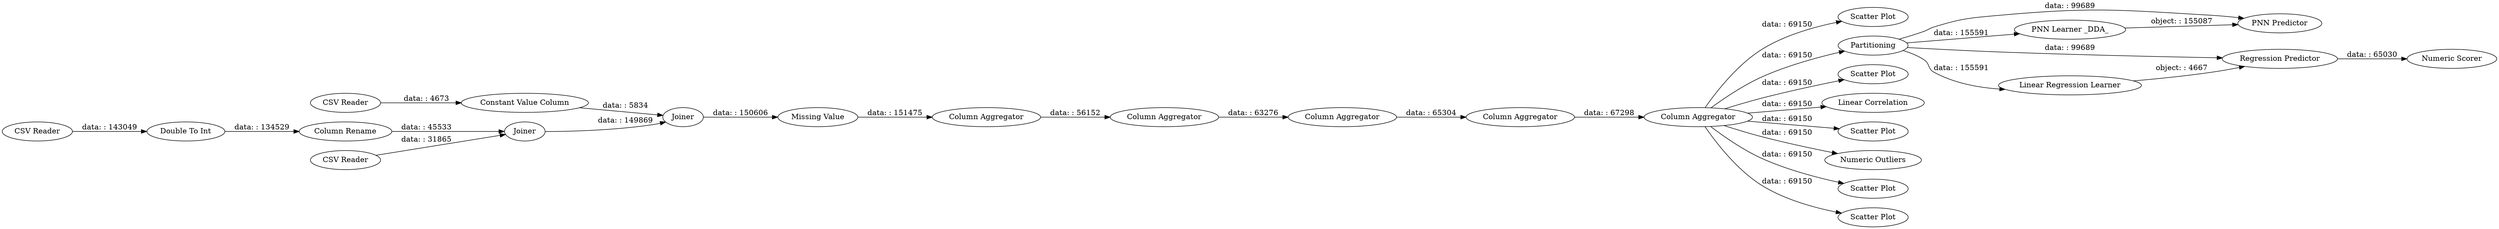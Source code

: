 digraph {
	"7542301003707765540_6" [label=Joiner]
	"7542301003707765540_14" [label="Column Aggregator"]
	"7542301003707765540_18" [label="Column Aggregator"]
	"7542301003707765540_1" [label="CSV Reader"]
	"7542301003707765540_15" [label="Double To Int"]
	"7542301003707765540_24" [label="Scatter Plot"]
	"7542301003707765540_3" [label="CSV Reader"]
	"7542301003707765540_4" [label="CSV Reader"]
	"7542301003707765540_23" [label="Column Aggregator"]
	"7542301003707765540_7" [label=Joiner]
	"7542301003707765540_32" [label="PNN Predictor"]
	"7542301003707765540_9" [label="Constant Value Column"]
	"7542301003707765540_29" [label=Partitioning]
	"7542301003707765540_19" [label="Scatter Plot"]
	"7542301003707765540_25" [label="Linear Correlation"]
	"7542301003707765540_21" [label="Scatter Plot"]
	"7542301003707765540_30" [label="Numeric Outliers"]
	"7542301003707765540_16" [label="Column Aggregator"]
	"7542301003707765540_10" [label="Missing Value"]
	"7542301003707765540_22" [label="Scatter Plot"]
	"7542301003707765540_28" [label="Numeric Scorer"]
	"7542301003707765540_26" [label="Linear Regression Learner"]
	"7542301003707765540_5" [label="Column Rename"]
	"7542301003707765540_17" [label="Column Aggregator"]
	"7542301003707765540_27" [label="Regression Predictor"]
	"7542301003707765540_31" [label="PNN Learner _DDA_"]
	"7542301003707765540_20" [label="Scatter Plot"]
	"7542301003707765540_23" -> "7542301003707765540_14" [label="data: : 56152"]
	"7542301003707765540_29" -> "7542301003707765540_32" [label="data: : 99689"]
	"7542301003707765540_9" -> "7542301003707765540_7" [label="data: : 5834"]
	"7542301003707765540_31" -> "7542301003707765540_32" [label="object: : 155087"]
	"7542301003707765540_29" -> "7542301003707765540_31" [label="data: : 155591"]
	"7542301003707765540_18" -> "7542301003707765540_30" [label="data: : 69150"]
	"7542301003707765540_17" -> "7542301003707765540_18" [label="data: : 67298"]
	"7542301003707765540_18" -> "7542301003707765540_19" [label="data: : 69150"]
	"7542301003707765540_18" -> "7542301003707765540_25" [label="data: : 69150"]
	"7542301003707765540_26" -> "7542301003707765540_27" [label="object: : 4667"]
	"7542301003707765540_29" -> "7542301003707765540_26" [label="data: : 155591"]
	"7542301003707765540_16" -> "7542301003707765540_17" [label="data: : 65304"]
	"7542301003707765540_18" -> "7542301003707765540_20" [label="data: : 69150"]
	"7542301003707765540_18" -> "7542301003707765540_29" [label="data: : 69150"]
	"7542301003707765540_18" -> "7542301003707765540_22" [label="data: : 69150"]
	"7542301003707765540_18" -> "7542301003707765540_24" [label="data: : 69150"]
	"7542301003707765540_1" -> "7542301003707765540_15" [label="data: : 143049"]
	"7542301003707765540_7" -> "7542301003707765540_10" [label="data: : 150606"]
	"7542301003707765540_4" -> "7542301003707765540_6" [label="data: : 31865"]
	"7542301003707765540_10" -> "7542301003707765540_23" [label="data: : 151475"]
	"7542301003707765540_6" -> "7542301003707765540_7" [label="data: : 149869"]
	"7542301003707765540_18" -> "7542301003707765540_21" [label="data: : 69150"]
	"7542301003707765540_14" -> "7542301003707765540_16" [label="data: : 63276"]
	"7542301003707765540_5" -> "7542301003707765540_6" [label="data: : 45533"]
	"7542301003707765540_3" -> "7542301003707765540_9" [label="data: : 4673"]
	"7542301003707765540_29" -> "7542301003707765540_27" [label="data: : 99689"]
	"7542301003707765540_27" -> "7542301003707765540_28" [label="data: : 65030"]
	"7542301003707765540_15" -> "7542301003707765540_5" [label="data: : 134529"]
	rankdir=LR
}
